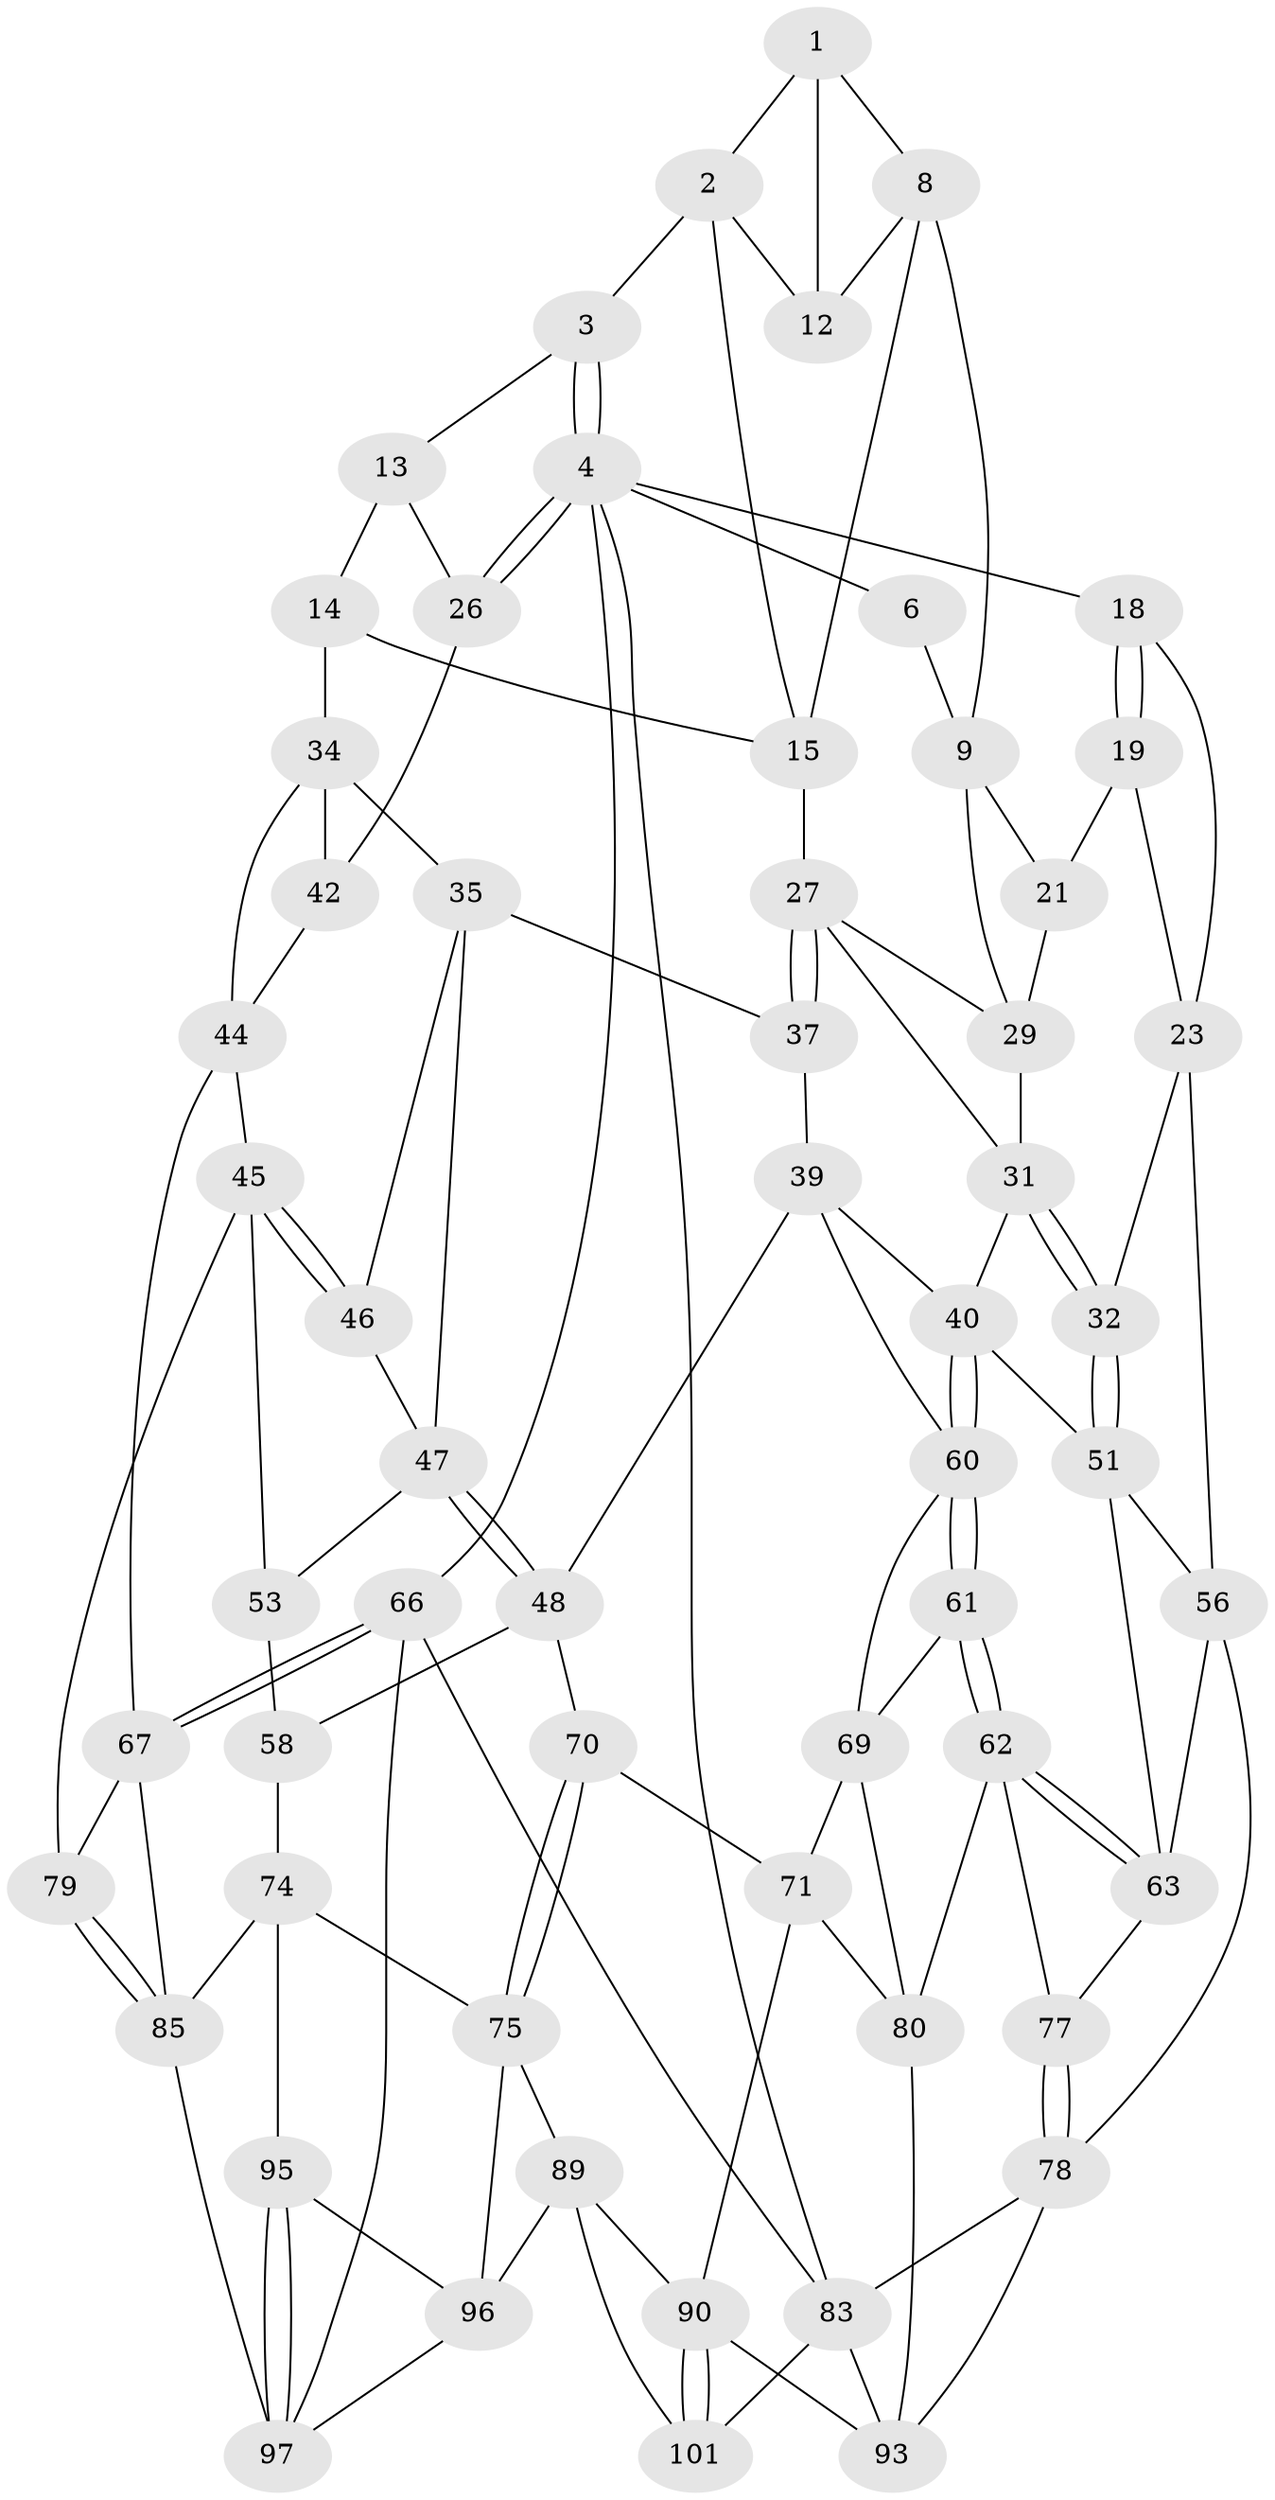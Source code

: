 // original degree distribution, {3: 0.0196078431372549, 4: 0.23529411764705882, 6: 0.21568627450980393, 5: 0.5294117647058824}
// Generated by graph-tools (version 1.1) at 2025/11/02/21/25 10:11:13]
// undirected, 59 vertices, 126 edges
graph export_dot {
graph [start="1"]
  node [color=gray90,style=filled];
  1 [pos="+0.3444246774491676+0",super="+7"];
  2 [pos="+0.5641210746321869+0",super="+11"];
  3 [pos="+0.6687478760906771+0"];
  4 [pos="+1+0",super="+5"];
  6 [pos="+0.29097060111340634+0",super="+10"];
  8 [pos="+0.2876148141560308+0.15588458642508032",super="+16"];
  9 [pos="+0.24070675880456244+0.1668545192600136",super="+20"];
  12 [pos="+0.441876639402877+0.09025190401085699"];
  13 [pos="+0.7076318914693018+0.061916223539752804",super="+25"];
  14 [pos="+0.6215191942029078+0.19607535363362905",super="+33"];
  15 [pos="+0.5831048925760297+0.2003085715869572",super="+17"];
  18 [pos="+0+0"];
  19 [pos="+0.06512840638270646+0.06308647579044338",super="+22"];
  21 [pos="+0.16377643270311204+0.2223317747005118"];
  23 [pos="+0+0.37666201627462026",super="+24"];
  26 [pos="+1+0.14278563891890556"];
  27 [pos="+0.4438583318019707+0.3170727171207839",super="+28"];
  29 [pos="+0.2449967291665914+0.3227669771551582",super="+30"];
  31 [pos="+0+0.36774834969454867",super="+38"];
  32 [pos="+0+0.3747576653893916"];
  34 [pos="+0.7564056105373157+0.35228234137342934",super="+43"];
  35 [pos="+0.722081315797774+0.3944944919875631",super="+36"];
  37 [pos="+0.4517133188265503+0.38712751888283564"];
  39 [pos="+0.45011327342562635+0.3887856400329323",super="+49"];
  40 [pos="+0.30989703016007797+0.5118756971731856",super="+41"];
  42 [pos="+1+0.3760929765427229"];
  44 [pos="+0.8590697528834857+0.6082464154348429",super="+65"];
  45 [pos="+0.8331300382447716+0.632120685305144",super="+52"];
  46 [pos="+0.7281202399630377+0.4852989662587049"];
  47 [pos="+0.5678017085764937+0.5454702506995095",super="+50"];
  48 [pos="+0.5438366411700313+0.6170730727383673",super="+59"];
  51 [pos="+0.24241599401654293+0.5062566866867879",super="+55"];
  53 [pos="+0.8088721045642867+0.6588711891307647",super="+54"];
  56 [pos="+0+0.5485716575469197",super="+57"];
  58 [pos="+0.6339136546102107+0.6516080429133455",super="+73"];
  60 [pos="+0.31027309724153534+0.5125653486142034",super="+64"];
  61 [pos="+0.34281408205535446+0.6812716061400672"];
  62 [pos="+0.2061206023428944+0.7644237281469248",super="+82"];
  63 [pos="+0.16943097877949093+0.7037883523320874",super="+76"];
  66 [pos="+1+1"];
  67 [pos="+1+1",super="+68"];
  69 [pos="+0.3782841264867777+0.6967194864974705",super="+72"];
  70 [pos="+0.5172644189700236+0.7705102725623771"];
  71 [pos="+0.514301011420238+0.7703988984764987",super="+87"];
  74 [pos="+0.6704039439959408+0.7560587251265911",super="+86"];
  75 [pos="+0.5717854846109355+0.8254911452762074",super="+88"];
  77 [pos="+0+0.906651961200276"];
  78 [pos="+0+0.98403388424205",super="+84"];
  79 [pos="+0.8527680193949689+0.7234807505834342"];
  80 [pos="+0.34316186173640484+0.8475638836842494",super="+81"];
  83 [pos="+0+1",super="+102"];
  85 [pos="+0.866305302440722+0.828871807377191",super="+92"];
  89 [pos="+0.5300189027904122+0.8913375746910787",super="+99"];
  90 [pos="+0.4113650580307141+0.952803915415896",super="+91"];
  93 [pos="+0.23775424689309113+0.9599993935111596",super="+94"];
  95 [pos="+0.7749058462136408+0.898602906577379"];
  96 [pos="+0.6259925202534549+0.8966289880762447",super="+98"];
  97 [pos="+0.778057157575047+0.950854667325906",super="+100"];
  101 [pos="+0.42240148571267716+1"];
  1 -- 2;
  1 -- 8;
  1 -- 12;
  2 -- 3;
  2 -- 12;
  2 -- 15;
  3 -- 4;
  3 -- 4;
  3 -- 13;
  4 -- 26;
  4 -- 26;
  4 -- 66;
  4 -- 18;
  4 -- 83;
  4 -- 6;
  6 -- 9;
  8 -- 9;
  8 -- 12;
  8 -- 15;
  9 -- 21;
  9 -- 29;
  13 -- 14 [weight=2];
  13 -- 26;
  14 -- 15;
  14 -- 34;
  15 -- 27;
  18 -- 19;
  18 -- 19;
  18 -- 23;
  19 -- 21;
  19 -- 23;
  21 -- 29;
  23 -- 32;
  23 -- 56;
  26 -- 42;
  27 -- 37;
  27 -- 37;
  27 -- 29;
  27 -- 31;
  29 -- 31;
  31 -- 32;
  31 -- 32;
  31 -- 40;
  32 -- 51;
  32 -- 51;
  34 -- 35;
  34 -- 42;
  34 -- 44;
  35 -- 46;
  35 -- 37;
  35 -- 47;
  37 -- 39;
  39 -- 40;
  39 -- 48;
  39 -- 60;
  40 -- 60;
  40 -- 60;
  40 -- 51;
  42 -- 44;
  44 -- 45;
  44 -- 67;
  45 -- 46;
  45 -- 46;
  45 -- 53;
  45 -- 79;
  46 -- 47;
  47 -- 48;
  47 -- 48;
  47 -- 53;
  48 -- 58;
  48 -- 70;
  51 -- 56;
  51 -- 63;
  53 -- 58 [weight=2];
  56 -- 78;
  56 -- 63;
  58 -- 74;
  60 -- 61;
  60 -- 61;
  60 -- 69;
  61 -- 62;
  61 -- 62;
  61 -- 69;
  62 -- 63;
  62 -- 63;
  62 -- 80;
  62 -- 77;
  63 -- 77;
  66 -- 67;
  66 -- 67;
  66 -- 83;
  66 -- 97;
  67 -- 79;
  67 -- 85;
  69 -- 80;
  69 -- 71;
  70 -- 71;
  70 -- 75;
  70 -- 75;
  71 -- 80;
  71 -- 90;
  74 -- 75;
  74 -- 85;
  74 -- 95;
  75 -- 96;
  75 -- 89;
  77 -- 78;
  77 -- 78;
  78 -- 83;
  78 -- 93;
  79 -- 85;
  79 -- 85;
  80 -- 93;
  83 -- 101;
  83 -- 93;
  85 -- 97;
  89 -- 90;
  89 -- 96;
  89 -- 101;
  90 -- 101;
  90 -- 101;
  90 -- 93;
  95 -- 96;
  95 -- 97;
  95 -- 97;
  96 -- 97;
}

